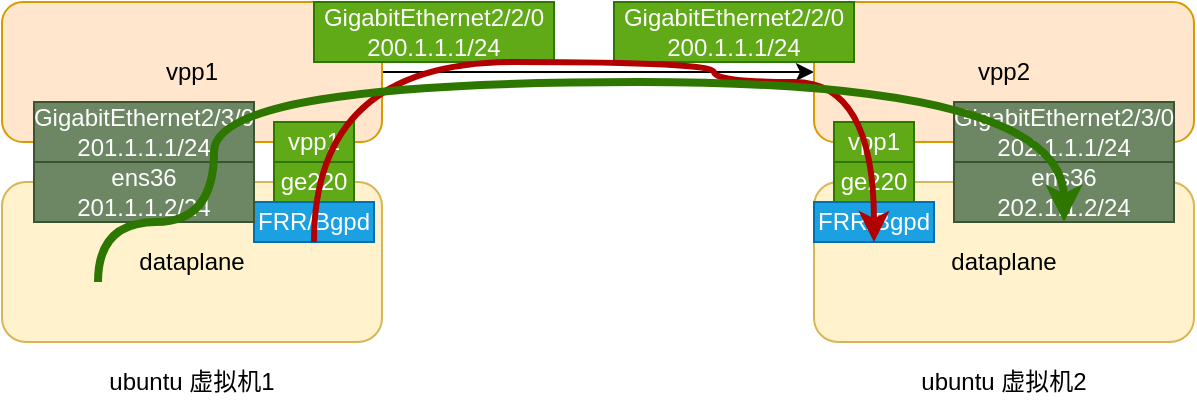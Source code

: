 <mxfile version="14.9.5" type="github">
  <diagram id="4v70rwqcQMMfPSD8vF8O" name="Page-1">
    <mxGraphModel dx="946" dy="482" grid="1" gridSize="10" guides="1" tooltips="1" connect="1" arrows="1" fold="1" page="1" pageScale="1" pageWidth="827" pageHeight="1169" math="0" shadow="0">
      <root>
        <mxCell id="0" />
        <mxCell id="1" parent="0" />
        <mxCell id="QesK6Ib3Dk1rKJGFA65l-1" value="dataplane" style="rounded=1;whiteSpace=wrap;html=1;fillColor=#fff2cc;strokeColor=#d6b656;" vertex="1" parent="1">
          <mxGeometry x="104" y="280" width="190" height="80" as="geometry" />
        </mxCell>
        <mxCell id="QesK6Ib3Dk1rKJGFA65l-6" value="" style="edgeStyle=orthogonalEdgeStyle;rounded=0;orthogonalLoop=1;jettySize=auto;html=1;" edge="1" parent="1" source="QesK6Ib3Dk1rKJGFA65l-2" target="QesK6Ib3Dk1rKJGFA65l-5">
          <mxGeometry relative="1" as="geometry" />
        </mxCell>
        <mxCell id="QesK6Ib3Dk1rKJGFA65l-2" value="vpp1" style="rounded=1;whiteSpace=wrap;html=1;fillColor=#ffe6cc;strokeColor=#d79b00;" vertex="1" parent="1">
          <mxGeometry x="104" y="190" width="190" height="70" as="geometry" />
        </mxCell>
        <mxCell id="QesK6Ib3Dk1rKJGFA65l-3" value="ge220" style="text;html=1;fillColor=#60a917;align=center;verticalAlign=middle;whiteSpace=wrap;rounded=0;strokeColor=#2D7600;fontColor=#ffffff;" vertex="1" parent="1">
          <mxGeometry x="240" y="270" width="40" height="20" as="geometry" />
        </mxCell>
        <mxCell id="QesK6Ib3Dk1rKJGFA65l-4" value="vpp1" style="text;html=1;fillColor=#60a917;align=center;verticalAlign=middle;whiteSpace=wrap;rounded=0;strokeColor=#2D7600;fontColor=#ffffff;" vertex="1" parent="1">
          <mxGeometry x="240" y="250" width="40" height="20" as="geometry" />
        </mxCell>
        <mxCell id="QesK6Ib3Dk1rKJGFA65l-5" value="vpp2" style="rounded=1;whiteSpace=wrap;html=1;fillColor=#ffe6cc;strokeColor=#d79b00;" vertex="1" parent="1">
          <mxGeometry x="510" y="190" width="190" height="70" as="geometry" />
        </mxCell>
        <mxCell id="QesK6Ib3Dk1rKJGFA65l-7" value="dataplane" style="rounded=1;whiteSpace=wrap;html=1;fillColor=#fff2cc;strokeColor=#d6b656;" vertex="1" parent="1">
          <mxGeometry x="510" y="280" width="190" height="80" as="geometry" />
        </mxCell>
        <mxCell id="QesK6Ib3Dk1rKJGFA65l-9" value="GigabitEthernet2/2/0&lt;br&gt;200.1.1.1/24" style="text;html=1;strokeColor=#2D7600;fillColor=#60a917;align=center;verticalAlign=middle;whiteSpace=wrap;rounded=0;fontColor=#ffffff;" vertex="1" parent="1">
          <mxGeometry x="260" y="190" width="120" height="30" as="geometry" />
        </mxCell>
        <mxCell id="QesK6Ib3Dk1rKJGFA65l-10" value="GigabitEthernet2/2/0&lt;br&gt;200.1.1.1/24" style="text;html=1;strokeColor=#2D7600;fillColor=#60a917;align=center;verticalAlign=middle;whiteSpace=wrap;rounded=0;fontColor=#ffffff;" vertex="1" parent="1">
          <mxGeometry x="410" y="190" width="120" height="30" as="geometry" />
        </mxCell>
        <mxCell id="QesK6Ib3Dk1rKJGFA65l-11" value="vpp1" style="text;html=1;fillColor=#60a917;align=center;verticalAlign=middle;whiteSpace=wrap;rounded=0;strokeColor=#2D7600;fontColor=#ffffff;" vertex="1" parent="1">
          <mxGeometry x="520" y="250" width="40" height="20" as="geometry" />
        </mxCell>
        <mxCell id="QesK6Ib3Dk1rKJGFA65l-12" value="ge220" style="text;html=1;fillColor=#60a917;align=center;verticalAlign=middle;whiteSpace=wrap;rounded=0;strokeColor=#2D7600;fontColor=#ffffff;" vertex="1" parent="1">
          <mxGeometry x="520" y="270" width="40" height="20" as="geometry" />
        </mxCell>
        <mxCell id="QesK6Ib3Dk1rKJGFA65l-13" value="FRR/Bgpd" style="text;html=1;strokeColor=#006EAF;fillColor=#1ba1e2;align=center;verticalAlign=middle;whiteSpace=wrap;rounded=0;fontColor=#ffffff;" vertex="1" parent="1">
          <mxGeometry x="230" y="290" width="60" height="20" as="geometry" />
        </mxCell>
        <mxCell id="QesK6Ib3Dk1rKJGFA65l-14" value="FRR/Bgpd" style="text;html=1;strokeColor=#006EAF;fillColor=#1ba1e2;align=center;verticalAlign=middle;whiteSpace=wrap;rounded=0;fontColor=#ffffff;" vertex="1" parent="1">
          <mxGeometry x="510" y="290" width="60" height="20" as="geometry" />
        </mxCell>
        <mxCell id="QesK6Ib3Dk1rKJGFA65l-15" value="ens36&lt;br&gt;201.1.1.2/24" style="text;html=1;strokeColor=#3A5431;fillColor=#6d8764;align=center;verticalAlign=middle;whiteSpace=wrap;rounded=0;fontColor=#ffffff;" vertex="1" parent="1">
          <mxGeometry x="120" y="270" width="110" height="30" as="geometry" />
        </mxCell>
        <mxCell id="QesK6Ib3Dk1rKJGFA65l-16" value="GigabitEthernet2/3/0&lt;br&gt;201.1.1.1/24" style="text;html=1;strokeColor=#3A5431;fillColor=#6d8764;align=center;verticalAlign=middle;whiteSpace=wrap;rounded=0;fontColor=#ffffff;" vertex="1" parent="1">
          <mxGeometry x="120" y="240" width="110" height="30" as="geometry" />
        </mxCell>
        <mxCell id="QesK6Ib3Dk1rKJGFA65l-17" value="ens36&lt;br&gt;202.1.1.2/24" style="text;html=1;strokeColor=#3A5431;fillColor=#6d8764;align=center;verticalAlign=middle;whiteSpace=wrap;rounded=0;fontColor=#ffffff;" vertex="1" parent="1">
          <mxGeometry x="580" y="270" width="110" height="30" as="geometry" />
        </mxCell>
        <mxCell id="QesK6Ib3Dk1rKJGFA65l-18" value="GigabitEthernet2/3/0&lt;br&gt;202.1.1.1/24" style="text;html=1;strokeColor=#3A5431;fillColor=#6d8764;align=center;verticalAlign=middle;whiteSpace=wrap;rounded=0;fontColor=#ffffff;" vertex="1" parent="1">
          <mxGeometry x="580" y="240" width="110" height="30" as="geometry" />
        </mxCell>
        <mxCell id="QesK6Ib3Dk1rKJGFA65l-19" value="ubuntu 虚拟机2" style="text;html=1;strokeColor=none;fillColor=none;align=center;verticalAlign=middle;whiteSpace=wrap;rounded=0;" vertex="1" parent="1">
          <mxGeometry x="560" y="370" width="90" height="20" as="geometry" />
        </mxCell>
        <mxCell id="QesK6Ib3Dk1rKJGFA65l-20" value="ubuntu 虚拟机1" style="text;html=1;strokeColor=none;fillColor=none;align=center;verticalAlign=middle;whiteSpace=wrap;rounded=0;" vertex="1" parent="1">
          <mxGeometry x="154" y="370" width="90" height="20" as="geometry" />
        </mxCell>
        <mxCell id="QesK6Ib3Dk1rKJGFA65l-24" style="edgeStyle=orthogonalEdgeStyle;curved=1;rounded=0;orthogonalLoop=1;jettySize=auto;html=1;exitX=0.5;exitY=1;exitDx=0;exitDy=0;fillColor=#e51400;strokeColor=#B20000;strokeWidth=3;" edge="1" parent="1" source="QesK6Ib3Dk1rKJGFA65l-13">
          <mxGeometry relative="1" as="geometry">
            <mxPoint x="540" y="310" as="targetPoint" />
            <Array as="points">
              <mxPoint x="260" y="220" />
              <mxPoint x="460" y="220" />
              <mxPoint x="460" y="230" />
              <mxPoint x="540" y="230" />
            </Array>
          </mxGeometry>
        </mxCell>
        <mxCell id="QesK6Ib3Dk1rKJGFA65l-25" style="edgeStyle=orthogonalEdgeStyle;curved=1;rounded=0;orthogonalLoop=1;jettySize=auto;html=1;strokeWidth=4;fillColor=#60a917;strokeColor=#2D7600;entryX=0.5;entryY=1;entryDx=0;entryDy=0;" edge="1" parent="1" target="QesK6Ib3Dk1rKJGFA65l-17">
          <mxGeometry relative="1" as="geometry">
            <mxPoint x="152" y="330" as="sourcePoint" />
            <mxPoint x="510" y="230" as="targetPoint" />
            <Array as="points">
              <mxPoint x="152" y="300" />
              <mxPoint x="210" y="300" />
              <mxPoint x="210" y="230" />
              <mxPoint x="635" y="230" />
            </Array>
          </mxGeometry>
        </mxCell>
      </root>
    </mxGraphModel>
  </diagram>
</mxfile>
